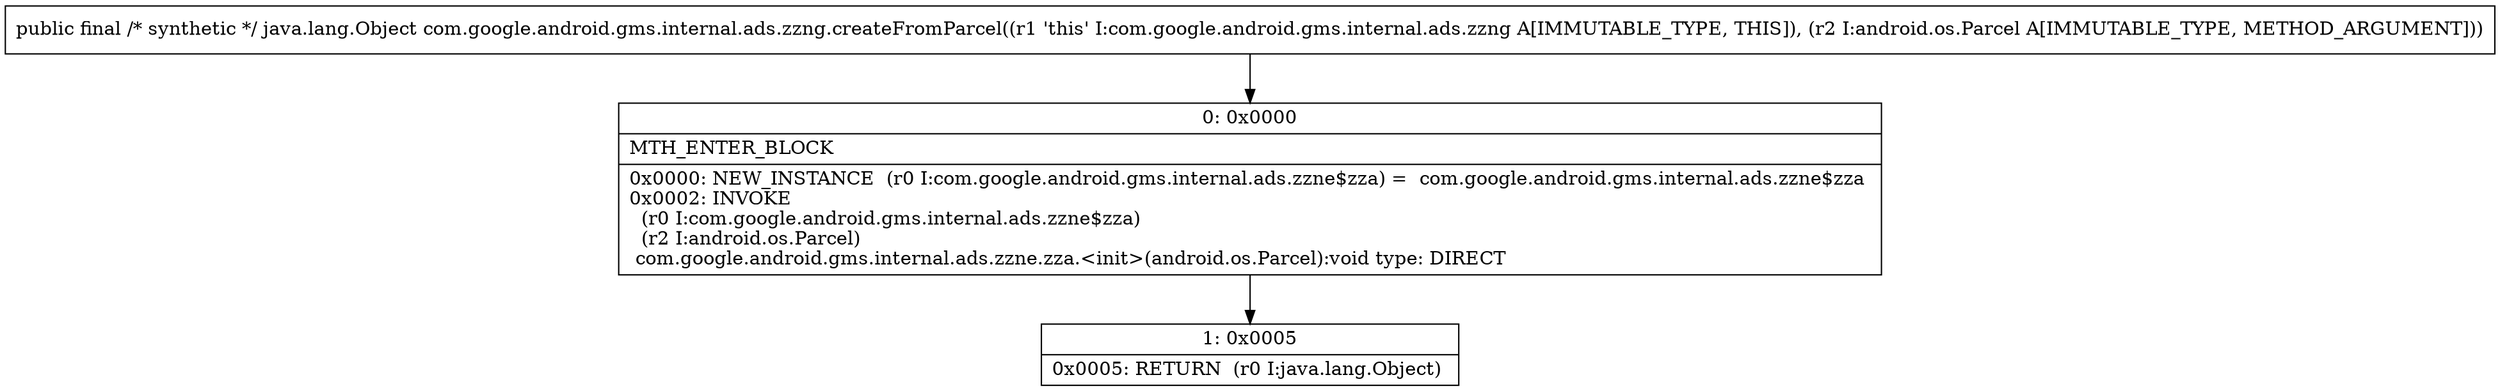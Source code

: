 digraph "CFG forcom.google.android.gms.internal.ads.zzng.createFromParcel(Landroid\/os\/Parcel;)Ljava\/lang\/Object;" {
Node_0 [shape=record,label="{0\:\ 0x0000|MTH_ENTER_BLOCK\l|0x0000: NEW_INSTANCE  (r0 I:com.google.android.gms.internal.ads.zzne$zza) =  com.google.android.gms.internal.ads.zzne$zza \l0x0002: INVOKE  \l  (r0 I:com.google.android.gms.internal.ads.zzne$zza)\l  (r2 I:android.os.Parcel)\l com.google.android.gms.internal.ads.zzne.zza.\<init\>(android.os.Parcel):void type: DIRECT \l}"];
Node_1 [shape=record,label="{1\:\ 0x0005|0x0005: RETURN  (r0 I:java.lang.Object) \l}"];
MethodNode[shape=record,label="{public final \/* synthetic *\/ java.lang.Object com.google.android.gms.internal.ads.zzng.createFromParcel((r1 'this' I:com.google.android.gms.internal.ads.zzng A[IMMUTABLE_TYPE, THIS]), (r2 I:android.os.Parcel A[IMMUTABLE_TYPE, METHOD_ARGUMENT])) }"];
MethodNode -> Node_0;
Node_0 -> Node_1;
}

